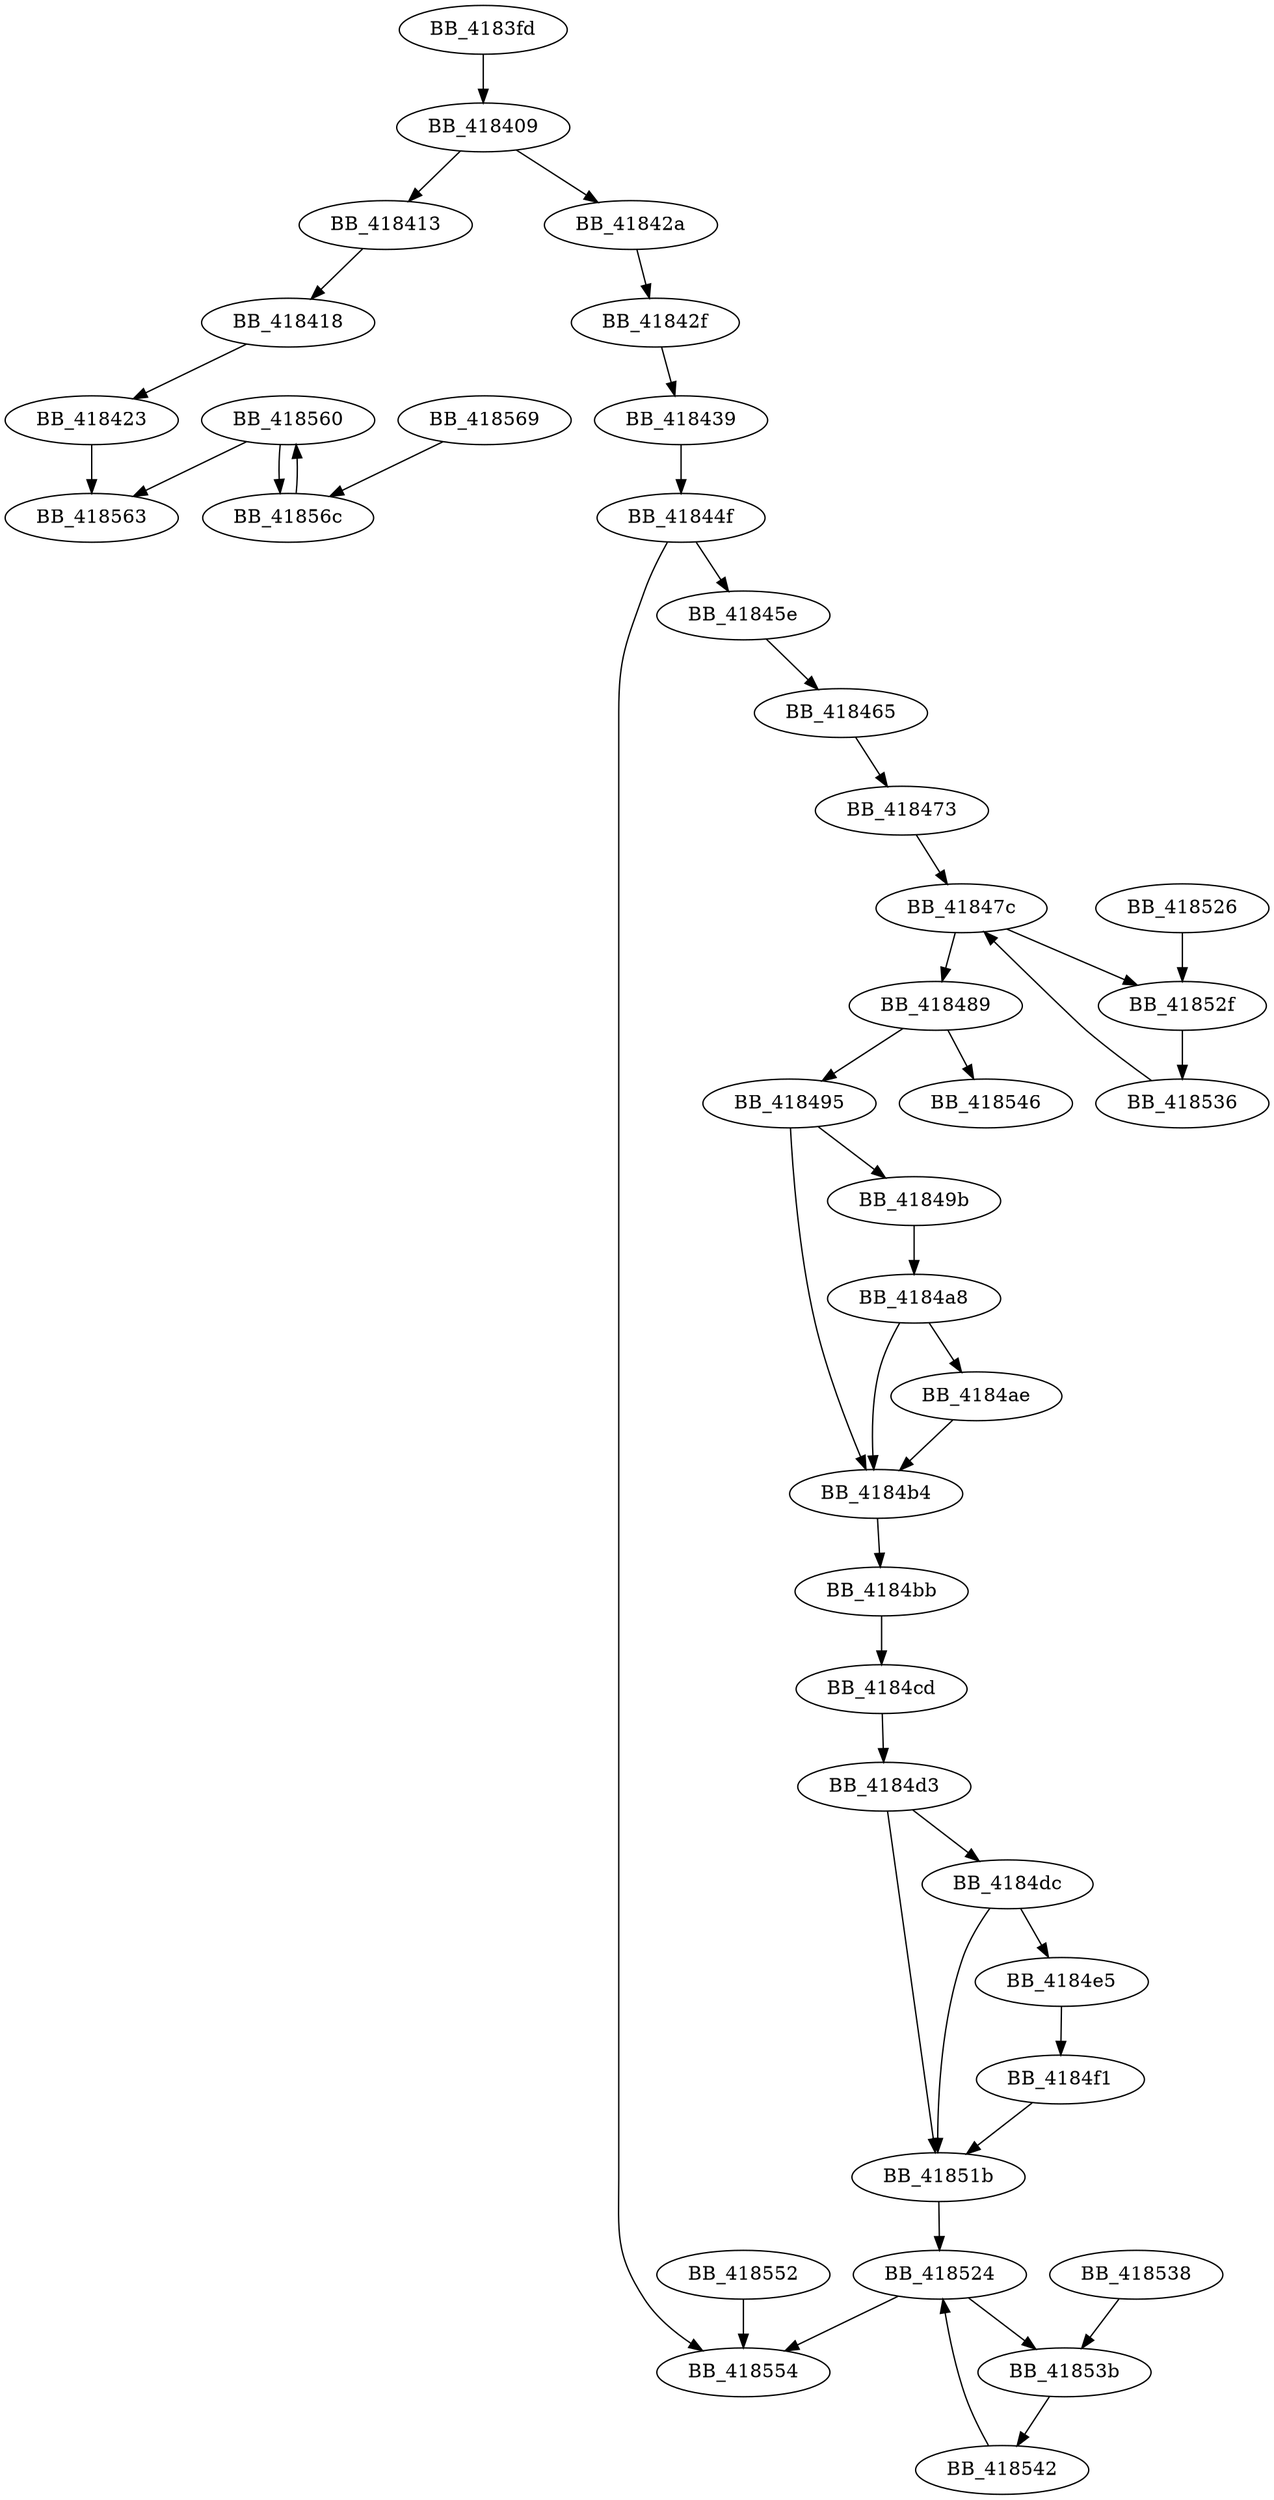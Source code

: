 DiGraph _setlocale{
BB_4183fd->BB_418409
BB_418409->BB_418413
BB_418409->BB_41842a
BB_418413->BB_418418
BB_418418->BB_418423
BB_418423->BB_418563
BB_41842a->BB_41842f
BB_41842f->BB_418439
BB_418439->BB_41844f
BB_41844f->BB_41845e
BB_41844f->BB_418554
BB_41845e->BB_418465
BB_418465->BB_418473
BB_418473->BB_41847c
BB_41847c->BB_418489
BB_41847c->BB_41852f
BB_418489->BB_418495
BB_418489->BB_418546
BB_418495->BB_41849b
BB_418495->BB_4184b4
BB_41849b->BB_4184a8
BB_4184a8->BB_4184ae
BB_4184a8->BB_4184b4
BB_4184ae->BB_4184b4
BB_4184b4->BB_4184bb
BB_4184bb->BB_4184cd
BB_4184cd->BB_4184d3
BB_4184d3->BB_4184dc
BB_4184d3->BB_41851b
BB_4184dc->BB_4184e5
BB_4184dc->BB_41851b
BB_4184e5->BB_4184f1
BB_4184f1->BB_41851b
BB_41851b->BB_418524
BB_418524->BB_41853b
BB_418524->BB_418554
BB_418526->BB_41852f
BB_41852f->BB_418536
BB_418536->BB_41847c
BB_418538->BB_41853b
BB_41853b->BB_418542
BB_418542->BB_418524
BB_418552->BB_418554
BB_418560->BB_418563
BB_418560->BB_41856c
BB_418569->BB_41856c
BB_41856c->BB_418560
}
